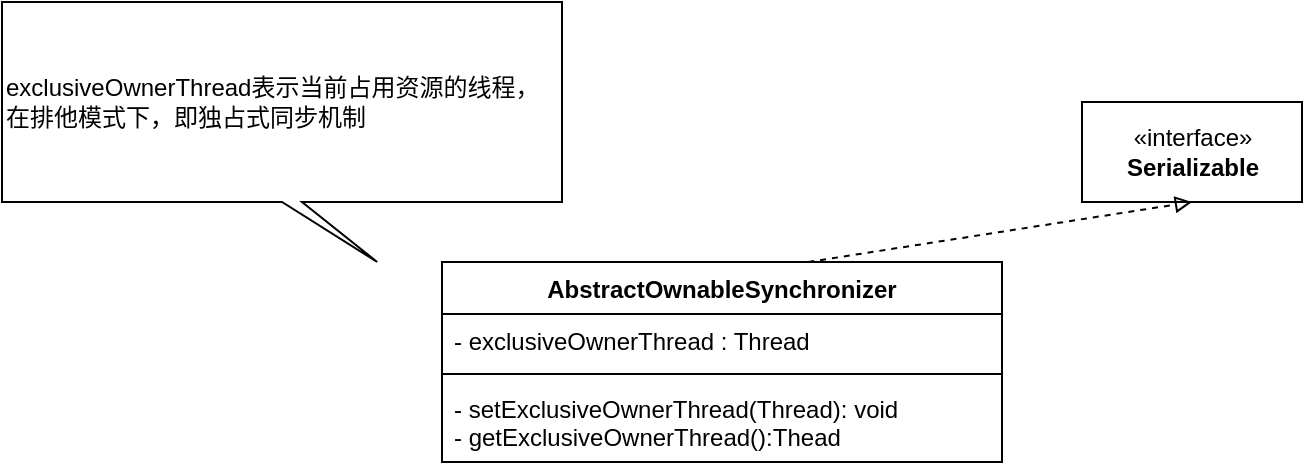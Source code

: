 <mxfile version="13.10.0" type="github">
  <diagram id="iBMYwgq2QYkNdUKPZtgo" name="第 1 页">
    <mxGraphModel dx="1679" dy="404" grid="1" gridSize="10" guides="1" tooltips="1" connect="1" arrows="1" fold="1" page="1" pageScale="1" pageWidth="827" pageHeight="1169" math="0" shadow="0">
      <root>
        <mxCell id="0" />
        <mxCell id="1" parent="0" />
        <mxCell id="jZy2APrJJ9cb_XZQOsR9-1" value="AbstractOwnableSynchronizer" style="swimlane;fontStyle=1;align=center;verticalAlign=top;childLayout=stackLayout;horizontal=1;startSize=26;horizontalStack=0;resizeParent=1;resizeParentMax=0;resizeLast=0;collapsible=1;marginBottom=0;" vertex="1" parent="1">
          <mxGeometry x="110" y="190" width="280" height="100" as="geometry" />
        </mxCell>
        <mxCell id="jZy2APrJJ9cb_XZQOsR9-2" value="- exclusiveOwnerThread : Thread" style="text;strokeColor=none;fillColor=none;align=left;verticalAlign=top;spacingLeft=4;spacingRight=4;overflow=hidden;rotatable=0;points=[[0,0.5],[1,0.5]];portConstraint=eastwest;" vertex="1" parent="jZy2APrJJ9cb_XZQOsR9-1">
          <mxGeometry y="26" width="280" height="26" as="geometry" />
        </mxCell>
        <mxCell id="jZy2APrJJ9cb_XZQOsR9-3" value="" style="line;strokeWidth=1;fillColor=none;align=left;verticalAlign=middle;spacingTop=-1;spacingLeft=3;spacingRight=3;rotatable=0;labelPosition=right;points=[];portConstraint=eastwest;" vertex="1" parent="jZy2APrJJ9cb_XZQOsR9-1">
          <mxGeometry y="52" width="280" height="8" as="geometry" />
        </mxCell>
        <mxCell id="jZy2APrJJ9cb_XZQOsR9-4" value="- setExclusiveOwnerThread(Thread): void&#xa;- getExclusiveOwnerThread():Thead" style="text;strokeColor=none;fillColor=none;align=left;verticalAlign=top;spacingLeft=4;spacingRight=4;overflow=hidden;rotatable=0;points=[[0,0.5],[1,0.5]];portConstraint=eastwest;" vertex="1" parent="jZy2APrJJ9cb_XZQOsR9-1">
          <mxGeometry y="60" width="280" height="40" as="geometry" />
        </mxCell>
        <mxCell id="jZy2APrJJ9cb_XZQOsR9-5" value="«interface»&lt;br&gt;&lt;b&gt;Serializable&lt;/b&gt;" style="html=1;" vertex="1" parent="1">
          <mxGeometry x="430" y="110" width="110" height="50" as="geometry" />
        </mxCell>
        <mxCell id="jZy2APrJJ9cb_XZQOsR9-6" style="rounded=0;orthogonalLoop=1;jettySize=auto;html=1;entryX=0.5;entryY=1;entryDx=0;entryDy=0;exitX=0.654;exitY=0;exitDx=0;exitDy=0;exitPerimeter=0;dashed=1;endArrow=block;endFill=0;" edge="1" parent="1" source="jZy2APrJJ9cb_XZQOsR9-1" target="jZy2APrJJ9cb_XZQOsR9-5">
          <mxGeometry relative="1" as="geometry" />
        </mxCell>
        <mxCell id="jZy2APrJJ9cb_XZQOsR9-7" value="exclusiveOwnerThread表示当前占用资源的线程，在排他模式下，即独占式同步机制" style="shape=callout;whiteSpace=wrap;html=1;perimeter=calloutPerimeter;base=10;position2=0.67;align=left;" vertex="1" parent="1">
          <mxGeometry x="-110" y="60" width="280" height="130" as="geometry" />
        </mxCell>
      </root>
    </mxGraphModel>
  </diagram>
</mxfile>
